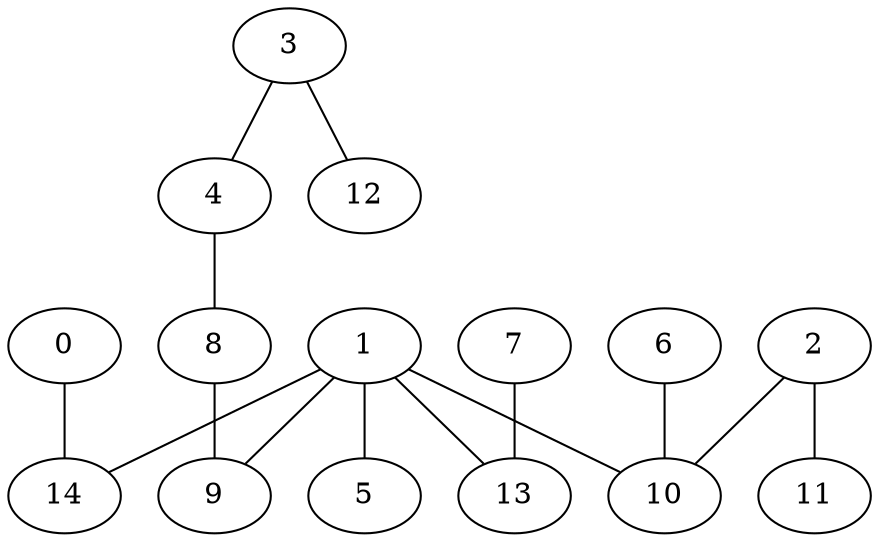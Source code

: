 graph {
    0 [ label = "0" ]
    1 [ label = "1" ]
    2 [ label = "2" ]
    3 [ label = "3" ]
    4 [ label = "4" ]
    5 [ label = "5" ]
    6 [ label = "6" ]
    7 [ label = "7" ]
    8 [ label = "8" ]
    9 [ label = "9" ]
    10 [ label = "10" ]
    11 [ label = "11" ]
    12 [ label = "12" ]
    13 [ label = "13" ]
    14 [ label = "14" ]
    0 -- 14 [ ]
    1 -- 10 [ ]
    1 -- 13 [ ]
    1 -- 9 [ ]
    1 -- 5 [ ]
    1 -- 14 [ ]
    2 -- 11 [ ]
    2 -- 10 [ ]
    3 -- 12 [ ]
    3 -- 4 [ ]
    4 -- 8 [ ]
    6 -- 10 [ ]
    7 -- 13 [ ]
    8 -- 9 [ ]
}

